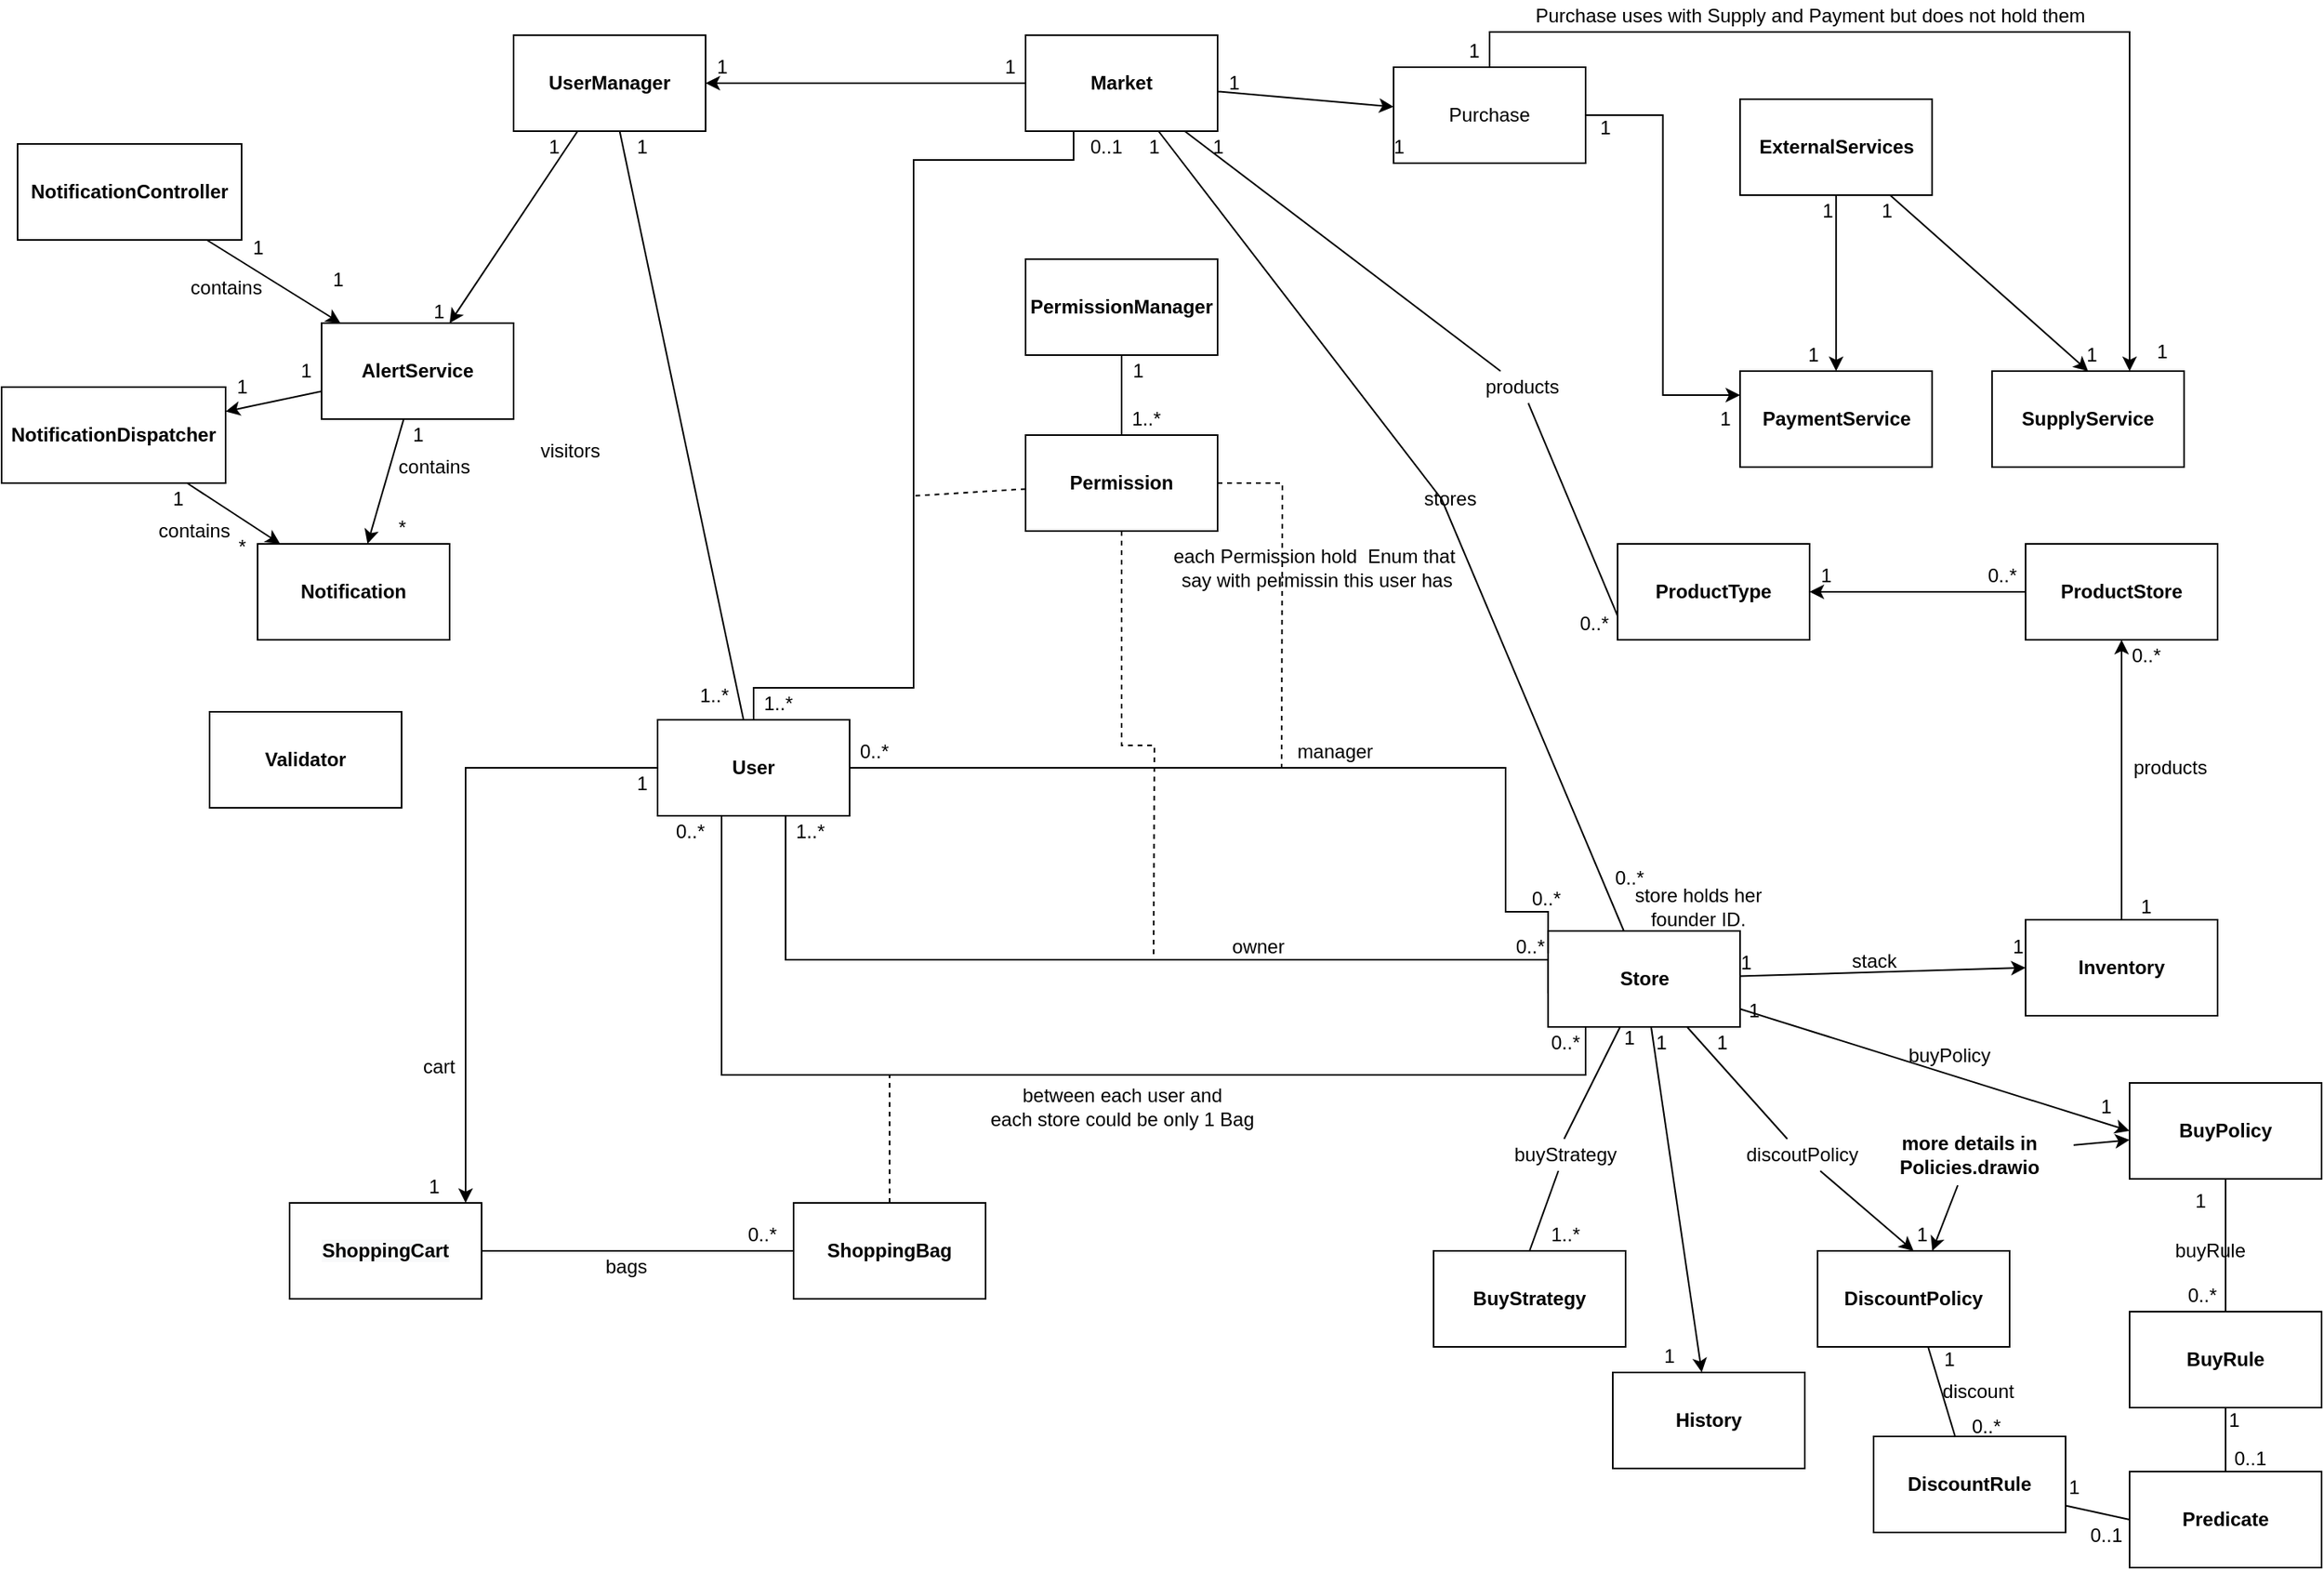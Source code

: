 <mxfile version="13.5.7" type="device"><diagram id="sLszbwGgR7OS-IY24TcB" name="whiteD"><mxGraphModel dx="3187" dy="1796" grid="1" gridSize="10" guides="1" tooltips="1" connect="1" arrows="1" fold="1" page="1" pageScale="1" pageWidth="850" pageHeight="1100" math="0" shadow="0"><root><mxCell id="xHpTzAEXMVRN9XpyJAT6-0"/><mxCell id="xHpTzAEXMVRN9XpyJAT6-1" parent="xHpTzAEXMVRN9XpyJAT6-0"/><mxCell id="L-hsnK_z9fnCOUPbXFb4-21" value="cart" style="text;html=1;align=center;verticalAlign=middle;resizable=0;points=[];autosize=1;" parent="xHpTzAEXMVRN9XpyJAT6-1" vertex="1"><mxGeometry x="-616.997" y="-353" width="40" height="20" as="geometry"/></mxCell><mxCell id="M4cUxslQ8RbkA8ZKhHPV-1" style="rounded=0;orthogonalLoop=1;jettySize=auto;html=1;" parent="xHpTzAEXMVRN9XpyJAT6-1" source="L-hsnK_z9fnCOUPbXFb4-120" target="L-hsnK_z9fnCOUPbXFb4-114" edge="1"><mxGeometry relative="1" as="geometry"/></mxCell><mxCell id="L-hsnK_z9fnCOUPbXFb4-120" value="&lt;span style=&quot;font-weight: 700&quot;&gt;UserManager&lt;/span&gt;" style="rounded=0;whiteSpace=wrap;html=1;" parent="xHpTzAEXMVRN9XpyJAT6-1" vertex="1"><mxGeometry x="-550" y="-988" width="120" height="60" as="geometry"/></mxCell><mxCell id="L-hsnK_z9fnCOUPbXFb4-123" value="1..*" style="text;html=1;align=center;verticalAlign=middle;resizable=0;points=[];autosize=1;strokeColor=none;fillColor=none;" parent="xHpTzAEXMVRN9XpyJAT6-1" vertex="1"><mxGeometry x="-440" y="-585" width="30" height="20" as="geometry"/></mxCell><mxCell id="kRTS648NbvRzKoREBCr--5" style="edgeStyle=orthogonalEdgeStyle;rounded=0;orthogonalLoop=1;jettySize=auto;html=1;endArrow=none;endFill=0;elbow=vertical;" parent="xHpTzAEXMVRN9XpyJAT6-1" source="L-hsnK_z9fnCOUPbXFb4-126" edge="1"><mxGeometry relative="1" as="geometry"><mxPoint x="-430" y="-389" as="sourcePoint"/><mxPoint x="96.57" y="-389" as="targetPoint"/><Array as="points"><mxPoint x="-380" y="-410"/><mxPoint x="97" y="-410"/></Array></mxGeometry></mxCell><mxCell id="L-hsnK_z9fnCOUPbXFb4-126" value="&lt;span style=&quot;font-weight: 700&quot;&gt;User&lt;/span&gt;" style="rounded=0;whiteSpace=wrap;html=1;" parent="xHpTzAEXMVRN9XpyJAT6-1" vertex="1"><mxGeometry x="-460" y="-560" width="120" height="60" as="geometry"/></mxCell><mxCell id="L-hsnK_z9fnCOUPbXFb4-129" value="&#10;&#10;&lt;span style=&quot;color: rgb(0, 0, 0); font-family: helvetica; font-size: 12px; font-style: normal; font-weight: 700; letter-spacing: normal; text-align: center; text-indent: 0px; text-transform: none; word-spacing: 0px; background-color: rgb(248, 249, 250); display: inline; float: none;&quot;&gt;ShoppingCart&lt;/span&gt;&#10;&#10;" style="rounded=0;whiteSpace=wrap;html=1;" parent="xHpTzAEXMVRN9XpyJAT6-1" vertex="1"><mxGeometry x="-690" y="-258" width="120" height="60" as="geometry"/></mxCell><mxCell id="L-hsnK_z9fnCOUPbXFb4-130" style="edgeStyle=orthogonalEdgeStyle;rounded=0;orthogonalLoop=1;jettySize=auto;html=1;endArrow=classic;endFill=1;" parent="xHpTzAEXMVRN9XpyJAT6-1" source="L-hsnK_z9fnCOUPbXFb4-126" target="L-hsnK_z9fnCOUPbXFb4-129" edge="1"><mxGeometry relative="1" as="geometry"><mxPoint x="-514.338" y="-500" as="sourcePoint"/><Array as="points"><mxPoint x="-580" y="-530"/></Array></mxGeometry></mxCell><mxCell id="L-hsnK_z9fnCOUPbXFb4-131" value="1" style="text;html=1;align=center;verticalAlign=middle;resizable=0;points=[];autosize=1;strokeColor=none;fillColor=none;" parent="xHpTzAEXMVRN9XpyJAT6-1" vertex="1"><mxGeometry x="-610" y="-278" width="20" height="20" as="geometry"/></mxCell><mxCell id="L-hsnK_z9fnCOUPbXFb4-132" value="&lt;span style=&quot;font-weight: 700&quot;&gt;Store&lt;/span&gt;" style="rounded=0;whiteSpace=wrap;html=1;" parent="xHpTzAEXMVRN9XpyJAT6-1" vertex="1"><mxGeometry x="96.57" y="-428" width="120" height="60" as="geometry"/></mxCell><mxCell id="L-hsnK_z9fnCOUPbXFb4-133" style="rounded=0;orthogonalLoop=1;jettySize=auto;html=1;endArrow=none;endFill=0;elbow=vertical;edgeStyle=orthogonalEdgeStyle;" parent="xHpTzAEXMVRN9XpyJAT6-1" source="L-hsnK_z9fnCOUPbXFb4-126" target="L-hsnK_z9fnCOUPbXFb4-132" edge="1"><mxGeometry relative="1" as="geometry"><Array as="points"><mxPoint x="-420" y="-338"/><mxPoint x="120" y="-338"/></Array><mxPoint x="-460" y="-500" as="sourcePoint"/></mxGeometry></mxCell><mxCell id="kRTS648NbvRzKoREBCr--4" style="edgeStyle=orthogonalEdgeStyle;rounded=0;orthogonalLoop=1;jettySize=auto;html=1;endArrow=none;endFill=0;elbow=vertical;dashed=1;" parent="xHpTzAEXMVRN9XpyJAT6-1" source="L-hsnK_z9fnCOUPbXFb4-134" edge="1"><mxGeometry relative="1" as="geometry"><mxPoint x="-315.01" y="-338" as="targetPoint"/></mxGeometry></mxCell><mxCell id="L-hsnK_z9fnCOUPbXFb4-134" value="&lt;span style=&quot;font-weight: 700&quot;&gt;ShoppingBag&lt;/span&gt;" style="rounded=0;whiteSpace=wrap;html=1;" parent="xHpTzAEXMVRN9XpyJAT6-1" vertex="1"><mxGeometry x="-375.01" y="-258" width="120" height="60" as="geometry"/></mxCell><mxCell id="kRTS648NbvRzKoREBCr--1" style="edgeStyle=orthogonalEdgeStyle;rounded=0;orthogonalLoop=1;jettySize=auto;html=1;entryX=0;entryY=0.5;entryDx=0;entryDy=0;endArrow=none;endFill=0;elbow=vertical;" parent="xHpTzAEXMVRN9XpyJAT6-1" source="L-hsnK_z9fnCOUPbXFb4-129" target="L-hsnK_z9fnCOUPbXFb4-134" edge="1"><mxGeometry relative="1" as="geometry"/></mxCell><mxCell id="L-hsnK_z9fnCOUPbXFb4-135" value="bags" style="text;html=1;align=center;verticalAlign=middle;resizable=0;points=[];autosize=1;" parent="xHpTzAEXMVRN9XpyJAT6-1" vertex="1"><mxGeometry x="-500.001" y="-228" width="40" height="20" as="geometry"/></mxCell><mxCell id="kRTS648NbvRzKoREBCr--0" value="1" style="text;html=1;align=center;verticalAlign=middle;resizable=0;points=[];autosize=1;strokeColor=none;fillColor=none;" parent="xHpTzAEXMVRN9XpyJAT6-1" vertex="1"><mxGeometry x="-480" y="-928" width="20" height="20" as="geometry"/></mxCell><mxCell id="kRTS648NbvRzKoREBCr--3" value="0..*" style="text;html=1;align=center;verticalAlign=middle;resizable=0;points=[];autosize=1;strokeColor=none;fillColor=none;" parent="xHpTzAEXMVRN9XpyJAT6-1" vertex="1"><mxGeometry x="-410.01" y="-248" width="30" height="20" as="geometry"/></mxCell><mxCell id="kRTS648NbvRzKoREBCr--6" style="edgeStyle=orthogonalEdgeStyle;rounded=0;orthogonalLoop=1;jettySize=auto;html=1;endArrow=none;endFill=0;elbow=vertical;" parent="xHpTzAEXMVRN9XpyJAT6-1" source="L-hsnK_z9fnCOUPbXFb4-126" edge="1"><mxGeometry relative="1" as="geometry"><mxPoint x="-430" y="-414" as="sourcePoint"/><mxPoint x="96.57" y="-414" as="targetPoint"/><Array as="points"><mxPoint x="70" y="-530"/><mxPoint x="70" y="-440"/><mxPoint x="97" y="-440"/></Array></mxGeometry></mxCell><mxCell id="kRTS648NbvRzKoREBCr--7" value="&lt;span style=&quot;font-weight: 700&quot;&gt;PermissionManager&lt;/span&gt;" style="rounded=0;whiteSpace=wrap;html=1;" parent="xHpTzAEXMVRN9XpyJAT6-1" vertex="1"><mxGeometry x="-230.0" y="-848" width="120" height="60" as="geometry"/></mxCell><mxCell id="kRTS648NbvRzKoREBCr--8" value="&lt;span style=&quot;font-weight: 700&quot;&gt;Permission&lt;/span&gt;" style="rounded=0;whiteSpace=wrap;html=1;" parent="xHpTzAEXMVRN9XpyJAT6-1" vertex="1"><mxGeometry x="-230.0" y="-738" width="120" height="60" as="geometry"/></mxCell><mxCell id="kRTS648NbvRzKoREBCr--9" style="edgeStyle=orthogonalEdgeStyle;rounded=0;orthogonalLoop=1;jettySize=auto;html=1;entryX=0.5;entryY=0;entryDx=0;entryDy=0;endArrow=none;endFill=0;elbow=vertical;" parent="xHpTzAEXMVRN9XpyJAT6-1" source="kRTS648NbvRzKoREBCr--7" target="kRTS648NbvRzKoREBCr--8" edge="1"><mxGeometry relative="1" as="geometry"/></mxCell><mxCell id="kRTS648NbvRzKoREBCr--10" value="1..*" style="text;html=1;align=center;verticalAlign=middle;resizable=0;points=[];autosize=1;strokeColor=none;fillColor=none;" parent="xHpTzAEXMVRN9XpyJAT6-1" vertex="1"><mxGeometry x="-170" y="-758" width="30" height="20" as="geometry"/></mxCell><mxCell id="kRTS648NbvRzKoREBCr--37" style="edgeStyle=none;rounded=0;orthogonalLoop=1;jettySize=auto;html=1;endArrow=none;endFill=0;elbow=vertical;dashed=1;" parent="xHpTzAEXMVRN9XpyJAT6-1" source="kRTS648NbvRzKoREBCr--8" edge="1"><mxGeometry relative="1" as="geometry"><mxPoint x="-300" y="-700" as="targetPoint"/></mxGeometry></mxCell><mxCell id="kRTS648NbvRzKoREBCr--21" style="edgeStyle=orthogonalEdgeStyle;rounded=0;orthogonalLoop=1;jettySize=auto;html=1;endArrow=none;endFill=0;elbow=vertical;dashed=1;" parent="xHpTzAEXMVRN9XpyJAT6-1" source="kRTS648NbvRzKoREBCr--8" edge="1"><mxGeometry relative="1" as="geometry"><mxPoint x="-150" y="-410" as="targetPoint"/><mxPoint x="-150" y="-528" as="sourcePoint"/></mxGeometry></mxCell><mxCell id="kRTS648NbvRzKoREBCr--27" style="edgeStyle=orthogonalEdgeStyle;rounded=0;orthogonalLoop=1;jettySize=auto;html=1;dashed=1;endArrow=none;endFill=0;elbow=vertical;" parent="xHpTzAEXMVRN9XpyJAT6-1" source="kRTS648NbvRzKoREBCr--8" edge="1"><mxGeometry relative="1" as="geometry"><mxPoint x="-70" y="-530" as="targetPoint"/><mxPoint x="-5" y="-528" as="sourcePoint"/></mxGeometry></mxCell><mxCell id="kRTS648NbvRzKoREBCr--22" value="0..*" style="text;html=1;align=center;verticalAlign=middle;resizable=0;points=[];autosize=1;strokeColor=none;fillColor=none;" parent="xHpTzAEXMVRN9XpyJAT6-1" vertex="1"><mxGeometry x="-455" y="-500" width="30" height="20" as="geometry"/></mxCell><mxCell id="kRTS648NbvRzKoREBCr--23" value="1" style="text;html=1;align=center;verticalAlign=middle;resizable=0;points=[];autosize=1;strokeColor=none;fillColor=none;" parent="xHpTzAEXMVRN9XpyJAT6-1" vertex="1"><mxGeometry x="-480" y="-530" width="20" height="20" as="geometry"/></mxCell><mxCell id="kRTS648NbvRzKoREBCr--24" value="0..*" style="text;html=1;align=center;verticalAlign=middle;resizable=0;points=[];autosize=1;strokeColor=none;fillColor=none;" parent="xHpTzAEXMVRN9XpyJAT6-1" vertex="1"><mxGeometry x="91.57" y="-368" width="30" height="20" as="geometry"/></mxCell><mxCell id="kRTS648NbvRzKoREBCr--25" value="owner" style="text;html=1;align=center;verticalAlign=middle;resizable=0;points=[];autosize=1;" parent="xHpTzAEXMVRN9XpyJAT6-1" vertex="1"><mxGeometry x="-110" y="-428" width="50" height="20" as="geometry"/></mxCell><mxCell id="kRTS648NbvRzKoREBCr--26" value="manager" style="text;html=1;align=center;verticalAlign=middle;resizable=0;points=[];autosize=1;" parent="xHpTzAEXMVRN9XpyJAT6-1" vertex="1"><mxGeometry x="-66.57" y="-550" width="60" height="20" as="geometry"/></mxCell><mxCell id="kRTS648NbvRzKoREBCr--28" value="1..*" style="text;html=1;align=center;verticalAlign=middle;resizable=0;points=[];autosize=1;strokeColor=none;fillColor=none;" parent="xHpTzAEXMVRN9XpyJAT6-1" vertex="1"><mxGeometry x="-380.01" y="-500" width="30" height="20" as="geometry"/></mxCell><mxCell id="kRTS648NbvRzKoREBCr--30" value="0..*" style="text;html=1;align=center;verticalAlign=middle;resizable=0;points=[];autosize=1;strokeColor=none;fillColor=none;" parent="xHpTzAEXMVRN9XpyJAT6-1" vertex="1"><mxGeometry x="69.99" y="-428" width="30" height="20" as="geometry"/></mxCell><mxCell id="kRTS648NbvRzKoREBCr--31" value="0..*" style="text;html=1;align=center;verticalAlign=middle;resizable=0;points=[];autosize=1;strokeColor=none;fillColor=none;" parent="xHpTzAEXMVRN9XpyJAT6-1" vertex="1"><mxGeometry x="-340" y="-550" width="30" height="20" as="geometry"/></mxCell><mxCell id="kRTS648NbvRzKoREBCr--32" value="0..*" style="text;html=1;align=center;verticalAlign=middle;resizable=0;points=[];autosize=1;strokeColor=none;fillColor=none;" parent="xHpTzAEXMVRN9XpyJAT6-1" vertex="1"><mxGeometry x="79.99" y="-458" width="30" height="20" as="geometry"/></mxCell><mxCell id="kRTS648NbvRzKoREBCr--34" style="rounded=0;orthogonalLoop=1;jettySize=auto;html=1;endArrow=none;endFill=0;elbow=vertical;edgeStyle=orthogonalEdgeStyle;" parent="xHpTzAEXMVRN9XpyJAT6-1" source="kRTS648NbvRzKoREBCr--33" target="L-hsnK_z9fnCOUPbXFb4-126" edge="1"><mxGeometry relative="1" as="geometry"><Array as="points"><mxPoint x="-200" y="-910"/><mxPoint x="-300" y="-910"/><mxPoint x="-300" y="-580"/><mxPoint x="-400" y="-580"/></Array></mxGeometry></mxCell><mxCell id="kRTS648NbvRzKoREBCr--90" style="rounded=0;orthogonalLoop=1;jettySize=auto;html=1;endArrow=none;endFill=0;elbow=vertical;" parent="xHpTzAEXMVRN9XpyJAT6-1" source="kRTS648NbvRzKoREBCr--33" target="L-hsnK_z9fnCOUPbXFb4-132" edge="1"><mxGeometry relative="1" as="geometry"><Array as="points"><mxPoint x="30" y="-698"/></Array></mxGeometry></mxCell><mxCell id="kRTS648NbvRzKoREBCr--96" style="edgeStyle=none;rounded=0;orthogonalLoop=1;jettySize=auto;html=1;entryX=1;entryY=0.5;entryDx=0;entryDy=0;endArrow=classic;endFill=1;elbow=vertical;" parent="xHpTzAEXMVRN9XpyJAT6-1" source="kRTS648NbvRzKoREBCr--33" target="L-hsnK_z9fnCOUPbXFb4-120" edge="1"><mxGeometry relative="1" as="geometry"/></mxCell><mxCell id="kRTS648NbvRzKoREBCr--33" value="&lt;span style=&quot;font-weight: 700&quot;&gt;Market&lt;/span&gt;" style="rounded=0;whiteSpace=wrap;html=1;" parent="xHpTzAEXMVRN9XpyJAT6-1" vertex="1"><mxGeometry x="-230.0" y="-988" width="120" height="60" as="geometry"/></mxCell><mxCell id="kRTS648NbvRzKoREBCr--35" value="1..*" style="text;html=1;align=center;verticalAlign=middle;resizable=0;points=[];autosize=1;strokeColor=none;fillColor=none;" parent="xHpTzAEXMVRN9XpyJAT6-1" vertex="1"><mxGeometry x="-400" y="-580" width="30" height="20" as="geometry"/></mxCell><mxCell id="kRTS648NbvRzKoREBCr--36" value="0..1" style="text;html=1;align=center;verticalAlign=middle;resizable=0;points=[];autosize=1;strokeColor=none;fillColor=none;" parent="xHpTzAEXMVRN9XpyJAT6-1" vertex="1"><mxGeometry x="-200" y="-928" width="40" height="20" as="geometry"/></mxCell><mxCell id="kRTS648NbvRzKoREBCr--38" value="1" style="text;html=1;align=center;verticalAlign=middle;resizable=0;points=[];autosize=1;strokeColor=none;fillColor=none;" parent="xHpTzAEXMVRN9XpyJAT6-1" vertex="1"><mxGeometry x="-170" y="-788" width="20" height="20" as="geometry"/></mxCell><mxCell id="kRTS648NbvRzKoREBCr--39" value="&lt;span style=&quot;font-weight: 700&quot;&gt;BuyStrategy&lt;/span&gt;" style="rounded=0;whiteSpace=wrap;html=1;" parent="xHpTzAEXMVRN9XpyJAT6-1" vertex="1"><mxGeometry x="24.99" y="-228" width="120" height="60" as="geometry"/></mxCell><mxCell id="kRTS648NbvRzKoREBCr--44" value="1" style="text;html=1;align=center;verticalAlign=middle;resizable=0;points=[];autosize=1;strokeColor=none;fillColor=none;" parent="xHpTzAEXMVRN9XpyJAT6-1" vertex="1"><mxGeometry x="137" y="-371" width="20" height="20" as="geometry"/></mxCell><mxCell id="kRTS648NbvRzKoREBCr--45" value="1..*" style="text;html=1;align=center;verticalAlign=middle;resizable=0;points=[];autosize=1;strokeColor=none;fillColor=none;" parent="xHpTzAEXMVRN9XpyJAT6-1" vertex="1"><mxGeometry x="91.57" y="-248" width="30" height="20" as="geometry"/></mxCell><mxCell id="kRTS648NbvRzKoREBCr--46" value="&lt;span style=&quot;font-weight: 700&quot;&gt;History&lt;/span&gt;" style="rounded=0;whiteSpace=wrap;html=1;" parent="xHpTzAEXMVRN9XpyJAT6-1" vertex="1"><mxGeometry x="137" y="-152" width="120" height="60" as="geometry"/></mxCell><mxCell id="kRTS648NbvRzKoREBCr--50" value="&lt;span style=&quot;font-weight: 700&quot;&gt;DiscountPolicy&lt;/span&gt;" style="rounded=0;whiteSpace=wrap;html=1;" parent="xHpTzAEXMVRN9XpyJAT6-1" vertex="1"><mxGeometry x="265" y="-228" width="120" height="60" as="geometry"/></mxCell><mxCell id="kRTS648NbvRzKoREBCr--52" value="1" style="text;html=1;align=center;verticalAlign=middle;resizable=0;points=[];autosize=1;strokeColor=none;fillColor=none;" parent="xHpTzAEXMVRN9XpyJAT6-1" vertex="1"><mxGeometry x="195" y="-368" width="20" height="20" as="geometry"/></mxCell><mxCell id="kRTS648NbvRzKoREBCr--53" value="1" style="text;html=1;align=center;verticalAlign=middle;resizable=0;points=[];autosize=1;strokeColor=none;fillColor=none;" parent="xHpTzAEXMVRN9XpyJAT6-1" vertex="1"><mxGeometry x="320" y="-248" width="20" height="20" as="geometry"/></mxCell><mxCell id="kRTS648NbvRzKoREBCr--54" value="&lt;b&gt;DiscountRule&lt;/b&gt;" style="rounded=0;whiteSpace=wrap;html=1;" parent="xHpTzAEXMVRN9XpyJAT6-1" vertex="1"><mxGeometry x="299.99" y="-112" width="120" height="60" as="geometry"/></mxCell><mxCell id="kRTS648NbvRzKoREBCr--55" style="edgeStyle=none;rounded=0;orthogonalLoop=1;jettySize=auto;html=1;endArrow=none;endFill=0;elbow=vertical;" parent="xHpTzAEXMVRN9XpyJAT6-1" source="kRTS648NbvRzKoREBCr--50" target="kRTS648NbvRzKoREBCr--54" edge="1"><mxGeometry relative="1" as="geometry"/></mxCell><mxCell id="kRTS648NbvRzKoREBCr--56" value="0..*" style="text;html=1;align=center;verticalAlign=middle;resizable=0;points=[];autosize=1;strokeColor=none;fillColor=none;" parent="xHpTzAEXMVRN9XpyJAT6-1" vertex="1"><mxGeometry x="355" y="-128" width="30" height="20" as="geometry"/></mxCell><mxCell id="kRTS648NbvRzKoREBCr--57" value="1" style="text;html=1;align=center;verticalAlign=middle;resizable=0;points=[];autosize=1;strokeColor=none;fillColor=none;" parent="xHpTzAEXMVRN9XpyJAT6-1" vertex="1"><mxGeometry x="336.57" y="-170" width="20" height="20" as="geometry"/></mxCell><mxCell id="kRTS648NbvRzKoREBCr--59" value="discount" style="text;html=1;align=center;verticalAlign=middle;resizable=0;points=[];autosize=1;strokeColor=none;fillColor=none;" parent="xHpTzAEXMVRN9XpyJAT6-1" vertex="1"><mxGeometry x="334.99" y="-150" width="60" height="20" as="geometry"/></mxCell><mxCell id="kRTS648NbvRzKoREBCr--60" value="visitors" style="text;html=1;align=center;verticalAlign=middle;resizable=0;points=[];autosize=1;strokeColor=none;fillColor=none;" parent="xHpTzAEXMVRN9XpyJAT6-1" vertex="1"><mxGeometry x="-540" y="-738" width="50" height="20" as="geometry"/></mxCell><mxCell id="L-hsnK_z9fnCOUPbXFb4-122" style="edgeStyle=none;rounded=0;orthogonalLoop=1;jettySize=auto;html=1;endArrow=none;endFill=0;startArrow=none;" parent="xHpTzAEXMVRN9XpyJAT6-1" source="L-hsnK_z9fnCOUPbXFb4-120" target="L-hsnK_z9fnCOUPbXFb4-126" edge="1"><mxGeometry relative="1" as="geometry"><mxPoint x="-499.299" y="-560" as="targetPoint"/></mxGeometry></mxCell><mxCell id="L-hsnK_z9fnCOUPbXFb4-95" value="buyStrategy" style="text;html=1;align=center;verticalAlign=middle;resizable=0;points=[];autosize=1;" parent="xHpTzAEXMVRN9XpyJAT6-1" vertex="1"><mxGeometry x="66.57" y="-298" width="80" height="20" as="geometry"/></mxCell><mxCell id="kRTS648NbvRzKoREBCr--43" style="edgeStyle=none;rounded=0;orthogonalLoop=1;jettySize=auto;html=1;entryX=0.5;entryY=0;entryDx=0;entryDy=0;endArrow=none;endFill=0;elbow=vertical;startArrow=none;" parent="xHpTzAEXMVRN9XpyJAT6-1" source="L-hsnK_z9fnCOUPbXFb4-95" target="kRTS648NbvRzKoREBCr--39" edge="1"><mxGeometry relative="1" as="geometry"/></mxCell><mxCell id="kRTS648NbvRzKoREBCr--64" value="" style="edgeStyle=none;rounded=0;orthogonalLoop=1;jettySize=auto;html=1;entryX=0.5;entryY=0;entryDx=0;entryDy=0;endArrow=none;endFill=0;elbow=vertical;" parent="xHpTzAEXMVRN9XpyJAT6-1" source="L-hsnK_z9fnCOUPbXFb4-132" target="L-hsnK_z9fnCOUPbXFb4-95" edge="1"><mxGeometry relative="1" as="geometry"><mxPoint x="143.938" y="-368" as="sourcePoint"/><mxPoint x="84.99" y="-228" as="targetPoint"/></mxGeometry></mxCell><mxCell id="kRTS648NbvRzKoREBCr--47" style="edgeStyle=none;rounded=0;orthogonalLoop=1;jettySize=auto;html=1;endArrow=classic;endFill=1;elbow=vertical;startArrow=none;" parent="xHpTzAEXMVRN9XpyJAT6-1" source="L-hsnK_z9fnCOUPbXFb4-132" target="kRTS648NbvRzKoREBCr--46" edge="1"><mxGeometry relative="1" as="geometry"/></mxCell><mxCell id="kRTS648NbvRzKoREBCr--68" value="discoutPolicy" style="text;html=1;align=center;verticalAlign=middle;resizable=0;points=[];autosize=1;strokeColor=none;fillColor=none;" parent="xHpTzAEXMVRN9XpyJAT6-1" vertex="1"><mxGeometry x="210" y="-298" width="90" height="20" as="geometry"/></mxCell><mxCell id="kRTS648NbvRzKoREBCr--69" value="" style="edgeStyle=none;rounded=0;orthogonalLoop=1;jettySize=auto;html=1;endArrow=none;endFill=1;elbow=vertical;" parent="xHpTzAEXMVRN9XpyJAT6-1" source="L-hsnK_z9fnCOUPbXFb4-132" target="kRTS648NbvRzKoREBCr--68" edge="1"><mxGeometry relative="1" as="geometry"><mxPoint x="192.468" y="-368" as="sourcePoint"/><mxPoint x="359.99" y="-228" as="targetPoint"/></mxGeometry></mxCell><mxCell id="kRTS648NbvRzKoREBCr--70" value="&lt;span style=&quot;font-weight: 700&quot;&gt;BuyPolicy&lt;/span&gt;" style="rounded=0;whiteSpace=wrap;html=1;" parent="xHpTzAEXMVRN9XpyJAT6-1" vertex="1"><mxGeometry x="459.99" y="-333" width="120" height="60" as="geometry"/></mxCell><mxCell id="kRTS648NbvRzKoREBCr--72" value="1" style="text;html=1;align=center;verticalAlign=middle;resizable=0;points=[];autosize=1;strokeColor=none;fillColor=none;" parent="xHpTzAEXMVRN9XpyJAT6-1" vertex="1"><mxGeometry x="435" y="-328" width="20" height="20" as="geometry"/></mxCell><mxCell id="kRTS648NbvRzKoREBCr--73" value="1" style="text;html=1;align=center;verticalAlign=middle;resizable=0;points=[];autosize=1;strokeColor=none;fillColor=none;" parent="xHpTzAEXMVRN9XpyJAT6-1" vertex="1"><mxGeometry x="215" y="-388" width="20" height="20" as="geometry"/></mxCell><mxCell id="kRTS648NbvRzKoREBCr--74" value="buyPolicy" style="text;html=1;align=center;verticalAlign=middle;resizable=0;points=[];autosize=1;strokeColor=none;fillColor=none;" parent="xHpTzAEXMVRN9XpyJAT6-1" vertex="1"><mxGeometry x="311.57" y="-360" width="70" height="20" as="geometry"/></mxCell><mxCell id="kRTS648NbvRzKoREBCr--75" value="&lt;span style=&quot;font-weight: 700&quot;&gt;Inventory&lt;/span&gt;" style="rounded=0;whiteSpace=wrap;html=1;" parent="xHpTzAEXMVRN9XpyJAT6-1" vertex="1"><mxGeometry x="394.99" y="-435" width="120" height="60" as="geometry"/></mxCell><mxCell id="kRTS648NbvRzKoREBCr--51" style="edgeStyle=none;rounded=0;orthogonalLoop=1;jettySize=auto;html=1;entryX=0.5;entryY=0;entryDx=0;entryDy=0;endArrow=classic;endFill=1;elbow=vertical;startArrow=none;" parent="xHpTzAEXMVRN9XpyJAT6-1" source="kRTS648NbvRzKoREBCr--68" target="kRTS648NbvRzKoREBCr--50" edge="1"><mxGeometry relative="1" as="geometry"/></mxCell><mxCell id="kRTS648NbvRzKoREBCr--77" value="stack" style="text;html=1;align=center;verticalAlign=middle;resizable=0;points=[];autosize=1;strokeColor=none;fillColor=none;" parent="xHpTzAEXMVRN9XpyJAT6-1" vertex="1"><mxGeometry x="280" y="-419" width="40" height="20" as="geometry"/></mxCell><mxCell id="kRTS648NbvRzKoREBCr--78" value="1" style="text;html=1;align=center;verticalAlign=middle;resizable=0;points=[];autosize=1;strokeColor=none;fillColor=none;" parent="xHpTzAEXMVRN9XpyJAT6-1" vertex="1"><mxGeometry x="380" y="-428" width="20" height="20" as="geometry"/></mxCell><mxCell id="kRTS648NbvRzKoREBCr--79" value="1" style="text;html=1;align=center;verticalAlign=middle;resizable=0;points=[];autosize=1;strokeColor=none;fillColor=none;" parent="xHpTzAEXMVRN9XpyJAT6-1" vertex="1"><mxGeometry x="210" y="-418" width="20" height="20" as="geometry"/></mxCell><mxCell id="VD1J2C1TSYEvzBj4N3---3" style="edgeStyle=orthogonalEdgeStyle;rounded=0;orthogonalLoop=1;jettySize=auto;html=1;endArrow=none;endFill=0;startArrow=classic;startFill=1;" parent="xHpTzAEXMVRN9XpyJAT6-1" source="kRTS648NbvRzKoREBCr--80" target="VD1J2C1TSYEvzBj4N3---0" edge="1"><mxGeometry relative="1" as="geometry"/></mxCell><mxCell id="kRTS648NbvRzKoREBCr--80" value="&lt;span style=&quot;font-weight: 700&quot;&gt;ProductType&lt;/span&gt;" style="rounded=0;whiteSpace=wrap;html=1;" parent="xHpTzAEXMVRN9XpyJAT6-1" vertex="1"><mxGeometry x="139.99" y="-670" width="120" height="60" as="geometry"/></mxCell><mxCell id="kRTS648NbvRzKoREBCr--82" value="1" style="text;html=1;align=center;verticalAlign=middle;resizable=0;points=[];autosize=1;strokeColor=none;fillColor=none;" parent="xHpTzAEXMVRN9XpyJAT6-1" vertex="1"><mxGeometry x="-120" y="-928" width="20" height="20" as="geometry"/></mxCell><mxCell id="kRTS648NbvRzKoREBCr--83" value="0..*" style="text;html=1;align=center;verticalAlign=middle;resizable=0;points=[];autosize=1;strokeColor=none;fillColor=none;" parent="xHpTzAEXMVRN9XpyJAT6-1" vertex="1"><mxGeometry x="454.99" y="-610" width="30" height="20" as="geometry"/></mxCell><mxCell id="kRTS648NbvRzKoREBCr--86" value="0..*" style="text;html=1;align=center;verticalAlign=middle;resizable=0;points=[];autosize=1;strokeColor=none;fillColor=none;" parent="xHpTzAEXMVRN9XpyJAT6-1" vertex="1"><mxGeometry x="109.99" y="-630" width="30" height="20" as="geometry"/></mxCell><mxCell id="kRTS648NbvRzKoREBCr--87" value="1" style="text;html=1;align=center;verticalAlign=middle;resizable=0;points=[];autosize=1;strokeColor=none;fillColor=none;" parent="xHpTzAEXMVRN9XpyJAT6-1" vertex="1"><mxGeometry x="459.99" y="-453" width="20" height="20" as="geometry"/></mxCell><mxCell id="kRTS648NbvRzKoREBCr--88" value="products" style="text;html=1;align=center;verticalAlign=middle;resizable=0;points=[];autosize=1;strokeColor=none;fillColor=none;" parent="xHpTzAEXMVRN9XpyJAT6-1" vertex="1"><mxGeometry x="454.99" y="-540" width="60" height="20" as="geometry"/></mxCell><mxCell id="kRTS648NbvRzKoREBCr--91" value="" style="rounded=0;orthogonalLoop=1;jettySize=auto;html=1;endArrow=none;endFill=0;elbow=vertical;entryX=0;entryY=0.75;entryDx=0;entryDy=0;startArrow=none;" parent="xHpTzAEXMVRN9XpyJAT6-1" source="kRTS648NbvRzKoREBCr--89" target="kRTS648NbvRzKoREBCr--80" edge="1"><mxGeometry relative="1" as="geometry"><mxPoint x="-110" y="-958" as="sourcePoint"/><mxPoint x="391.625" y="-628" as="targetPoint"/></mxGeometry></mxCell><mxCell id="kRTS648NbvRzKoREBCr--92" value="1" style="text;html=1;align=center;verticalAlign=middle;resizable=0;points=[];autosize=1;strokeColor=none;fillColor=none;" parent="xHpTzAEXMVRN9XpyJAT6-1" vertex="1"><mxGeometry x="-160" y="-928" width="20" height="20" as="geometry"/></mxCell><mxCell id="kRTS648NbvRzKoREBCr--93" value="0..*" style="text;html=1;align=center;verticalAlign=middle;resizable=0;points=[];autosize=1;strokeColor=none;fillColor=none;" parent="xHpTzAEXMVRN9XpyJAT6-1" vertex="1"><mxGeometry x="132" y="-471" width="30" height="20" as="geometry"/></mxCell><mxCell id="kRTS648NbvRzKoREBCr--89" value="products" style="text;html=1;align=center;verticalAlign=middle;resizable=0;points=[];autosize=1;strokeColor=none;fillColor=none;" parent="xHpTzAEXMVRN9XpyJAT6-1" vertex="1"><mxGeometry x="49.99" y="-778" width="60" height="20" as="geometry"/></mxCell><mxCell id="kRTS648NbvRzKoREBCr--94" value="" style="rounded=0;orthogonalLoop=1;jettySize=auto;html=1;endArrow=none;endFill=0;elbow=vertical;" parent="xHpTzAEXMVRN9XpyJAT6-1" source="kRTS648NbvRzKoREBCr--33" target="kRTS648NbvRzKoREBCr--89" edge="1"><mxGeometry relative="1" as="geometry"><mxPoint x="-129.874" y="-928" as="sourcePoint"/><mxPoint x="331.57" y="-583" as="targetPoint"/></mxGeometry></mxCell><mxCell id="kRTS648NbvRzKoREBCr--95" value="stores" style="text;html=1;align=center;verticalAlign=middle;resizable=0;points=[];autosize=1;strokeColor=none;fillColor=none;" parent="xHpTzAEXMVRN9XpyJAT6-1" vertex="1"><mxGeometry x="9.99" y="-708" width="50" height="20" as="geometry"/></mxCell><mxCell id="kRTS648NbvRzKoREBCr--97" value="1" style="text;html=1;align=center;verticalAlign=middle;resizable=0;points=[];autosize=1;strokeColor=none;fillColor=none;" parent="xHpTzAEXMVRN9XpyJAT6-1" vertex="1"><mxGeometry x="-250" y="-978" width="20" height="20" as="geometry"/></mxCell><mxCell id="kRTS648NbvRzKoREBCr--98" value="1" style="text;html=1;align=center;verticalAlign=middle;resizable=0;points=[];autosize=1;strokeColor=none;fillColor=none;" parent="xHpTzAEXMVRN9XpyJAT6-1" vertex="1"><mxGeometry x="-430" y="-978" width="20" height="20" as="geometry"/></mxCell><mxCell id="svQcutiXRn2Sktnhb-K7-4" style="edgeStyle=orthogonalEdgeStyle;rounded=0;orthogonalLoop=1;jettySize=auto;html=1;entryX=0;entryY=0.25;entryDx=0;entryDy=0;" parent="xHpTzAEXMVRN9XpyJAT6-1" source="kRTS648NbvRzKoREBCr--101" target="L-hsnK_z9fnCOUPbXFb4-102" edge="1"><mxGeometry relative="1" as="geometry"/></mxCell><mxCell id="svQcutiXRn2Sktnhb-K7-5" style="edgeStyle=orthogonalEdgeStyle;rounded=0;orthogonalLoop=1;jettySize=auto;html=1;" parent="xHpTzAEXMVRN9XpyJAT6-1" source="kRTS648NbvRzKoREBCr--101" target="L-hsnK_z9fnCOUPbXFb4-103" edge="1"><mxGeometry relative="1" as="geometry"><Array as="points"><mxPoint x="60" y="-990"/><mxPoint x="460" y="-990"/></Array></mxGeometry></mxCell><mxCell id="kRTS648NbvRzKoREBCr--101" value="Purchase" style="rounded=0;whiteSpace=wrap;html=1;" parent="xHpTzAEXMVRN9XpyJAT6-1" vertex="1"><mxGeometry x="-7.105e-15" y="-968" width="120" height="60" as="geometry"/></mxCell><mxCell id="kRTS648NbvRzKoREBCr--102" style="edgeStyle=none;rounded=0;orthogonalLoop=1;jettySize=auto;html=1;endArrow=classic;endFill=1;elbow=vertical;" parent="xHpTzAEXMVRN9XpyJAT6-1" source="kRTS648NbvRzKoREBCr--33" target="kRTS648NbvRzKoREBCr--101" edge="1"><mxGeometry relative="1" as="geometry"><mxPoint x="460" y="-968" as="targetPoint"/></mxGeometry></mxCell><mxCell id="kRTS648NbvRzKoREBCr--109" value="store holds her&lt;br&gt;founder ID." style="text;html=1;align=center;verticalAlign=middle;resizable=0;points=[];autosize=1;strokeColor=none;fillColor=none;" parent="xHpTzAEXMVRN9XpyJAT6-1" vertex="1"><mxGeometry x="145" y="-458" width="90" height="30" as="geometry"/></mxCell><mxCell id="kRTS648NbvRzKoREBCr--113" value="between each user and&lt;br&gt;each store could be only 1 Bag" style="text;html=1;align=center;verticalAlign=middle;resizable=0;points=[];autosize=1;strokeColor=none;fillColor=none;" parent="xHpTzAEXMVRN9XpyJAT6-1" vertex="1"><mxGeometry x="-260" y="-333" width="180" height="30" as="geometry"/></mxCell><mxCell id="kRTS648NbvRzKoREBCr--71" style="edgeStyle=none;rounded=0;orthogonalLoop=1;jettySize=auto;html=1;entryX=0;entryY=0.5;entryDx=0;entryDy=0;endArrow=classic;endFill=1;elbow=vertical;" parent="xHpTzAEXMVRN9XpyJAT6-1" source="L-hsnK_z9fnCOUPbXFb4-132" target="kRTS648NbvRzKoREBCr--70" edge="1"><mxGeometry relative="1" as="geometry"/></mxCell><mxCell id="kRTS648NbvRzKoREBCr--76" style="edgeStyle=none;rounded=0;orthogonalLoop=1;jettySize=auto;html=1;entryX=0;entryY=0.5;entryDx=0;entryDy=0;endArrow=classic;endFill=1;elbow=vertical;" parent="xHpTzAEXMVRN9XpyJAT6-1" source="L-hsnK_z9fnCOUPbXFb4-132" target="kRTS648NbvRzKoREBCr--75" edge="1"><mxGeometry relative="1" as="geometry"/></mxCell><mxCell id="kRTS648NbvRzKoREBCr--85" style="edgeStyle=none;rounded=0;orthogonalLoop=1;jettySize=auto;html=1;endArrow=classic;endFill=1;elbow=vertical;" parent="xHpTzAEXMVRN9XpyJAT6-1" source="kRTS648NbvRzKoREBCr--75" target="VD1J2C1TSYEvzBj4N3---0" edge="1"><mxGeometry relative="1" as="geometry"><mxPoint x="220" y="-620" as="targetPoint"/></mxGeometry></mxCell><mxCell id="L-hsnK_z9fnCOUPbXFb4-102" value="&lt;span style=&quot;font-weight: 700&quot;&gt;PaymentService&lt;/span&gt;" style="rounded=0;whiteSpace=wrap;html=1;" parent="xHpTzAEXMVRN9XpyJAT6-1" vertex="1"><mxGeometry x="216.57" y="-778" width="120" height="60" as="geometry"/></mxCell><mxCell id="L-hsnK_z9fnCOUPbXFb4-103" value="&lt;span style=&quot;font-weight: 700&quot;&gt;SupplyService&lt;/span&gt;" style="rounded=0;whiteSpace=wrap;html=1;" parent="xHpTzAEXMVRN9XpyJAT6-1" vertex="1"><mxGeometry x="374.07" y="-778" width="120" height="60" as="geometry"/></mxCell><mxCell id="L-hsnK_z9fnCOUPbXFb4-105" value="&lt;span style=&quot;font-weight: 700&quot;&gt;ExternalServices&lt;/span&gt;" style="rounded=0;whiteSpace=wrap;html=1;" parent="xHpTzAEXMVRN9XpyJAT6-1" vertex="1"><mxGeometry x="216.57" y="-948" width="120" height="60" as="geometry"/></mxCell><mxCell id="L-hsnK_z9fnCOUPbXFb4-111" value="1" style="text;html=1;align=center;verticalAlign=middle;resizable=0;points=[];autosize=1;strokeColor=none;fillColor=none;" parent="xHpTzAEXMVRN9XpyJAT6-1" vertex="1"><mxGeometry x="251.57" y="-798" width="20" height="20" as="geometry"/></mxCell><mxCell id="L-hsnK_z9fnCOUPbXFb4-112" value="1" style="text;html=1;align=center;verticalAlign=middle;resizable=0;points=[];autosize=1;strokeColor=none;fillColor=none;" parent="xHpTzAEXMVRN9XpyJAT6-1" vertex="1"><mxGeometry x="425.57" y="-798" width="20" height="20" as="geometry"/></mxCell><mxCell id="L-hsnK_z9fnCOUPbXFb4-113" value="1" style="text;html=1;align=center;verticalAlign=middle;resizable=0;points=[];autosize=1;strokeColor=none;fillColor=none;" parent="xHpTzAEXMVRN9XpyJAT6-1" vertex="1"><mxGeometry x="-607" y="-825" width="20" height="20" as="geometry"/></mxCell><mxCell id="L-hsnK_z9fnCOUPbXFb4-114" value="&lt;span style=&quot;font-weight: 700&quot;&gt;AlertService&lt;/span&gt;" style="rounded=0;whiteSpace=wrap;html=1;container=1;" parent="xHpTzAEXMVRN9XpyJAT6-1" vertex="1"><mxGeometry x="-670" y="-808" width="120" height="60" as="geometry"/></mxCell><mxCell id="L-hsnK_z9fnCOUPbXFb4-108" style="edgeStyle=none;rounded=0;orthogonalLoop=1;jettySize=auto;html=1;entryX=0.5;entryY=0;entryDx=0;entryDy=0;" parent="xHpTzAEXMVRN9XpyJAT6-1" source="L-hsnK_z9fnCOUPbXFb4-105" target="L-hsnK_z9fnCOUPbXFb4-102" edge="1"><mxGeometry relative="1" as="geometry"/></mxCell><mxCell id="L-hsnK_z9fnCOUPbXFb4-109" style="edgeStyle=none;rounded=0;orthogonalLoop=1;jettySize=auto;html=1;entryX=0.5;entryY=0;entryDx=0;entryDy=0;" parent="xHpTzAEXMVRN9XpyJAT6-1" source="L-hsnK_z9fnCOUPbXFb4-105" target="L-hsnK_z9fnCOUPbXFb4-103" edge="1"><mxGeometry relative="1" as="geometry"/></mxCell><mxCell id="kRTS648NbvRzKoREBCr--104" value="1" style="text;html=1;align=center;verticalAlign=middle;resizable=0;points=[];autosize=1;strokeColor=none;fillColor=none;" parent="xHpTzAEXMVRN9XpyJAT6-1" vertex="1"><mxGeometry x="261.11" y="-888" width="20" height="20" as="geometry"/></mxCell><mxCell id="kRTS648NbvRzKoREBCr--106" value="1" style="text;html=1;align=center;verticalAlign=middle;resizable=0;points=[];autosize=1;strokeColor=none;fillColor=none;" parent="xHpTzAEXMVRN9XpyJAT6-1" vertex="1"><mxGeometry x="298.14" y="-888" width="20" height="20" as="geometry"/></mxCell><mxCell id="kRTS648NbvRzKoREBCr--107" value="1" style="text;html=1;align=center;verticalAlign=middle;resizable=0;points=[];autosize=1;strokeColor=none;fillColor=none;" parent="xHpTzAEXMVRN9XpyJAT6-1" vertex="1"><mxGeometry x="-6.57" y="-928" width="20" height="20" as="geometry"/></mxCell><mxCell id="kRTS648NbvRzKoREBCr--108" value="1" style="text;html=1;align=center;verticalAlign=middle;resizable=0;points=[];autosize=1;strokeColor=none;fillColor=none;" parent="xHpTzAEXMVRN9XpyJAT6-1" vertex="1"><mxGeometry x="-110.0" y="-968" width="20" height="20" as="geometry"/></mxCell><mxCell id="M4cUxslQ8RbkA8ZKhHPV-2" value="1" style="text;html=1;align=center;verticalAlign=middle;resizable=0;points=[];autosize=1;strokeColor=none;fillColor=none;" parent="xHpTzAEXMVRN9XpyJAT6-1" vertex="1"><mxGeometry x="-535" y="-928" width="20" height="20" as="geometry"/></mxCell><mxCell id="VD1J2C1TSYEvzBj4N3---0" value="&lt;span style=&quot;font-weight: 700&quot;&gt;ProductStore&lt;/span&gt;" style="rounded=0;whiteSpace=wrap;html=1;" parent="xHpTzAEXMVRN9XpyJAT6-1" vertex="1"><mxGeometry x="394.99" y="-670" width="120" height="60" as="geometry"/></mxCell><mxCell id="VD1J2C1TSYEvzBj4N3---4" value="1" style="text;html=1;align=center;verticalAlign=middle;resizable=0;points=[];autosize=1;strokeColor=none;fillColor=none;" parent="xHpTzAEXMVRN9XpyJAT6-1" vertex="1"><mxGeometry x="259.99" y="-660" width="20" height="20" as="geometry"/></mxCell><mxCell id="VD1J2C1TSYEvzBj4N3---6" value="0..*" style="text;html=1;align=center;verticalAlign=middle;resizable=0;points=[];autosize=1;strokeColor=none;fillColor=none;" parent="xHpTzAEXMVRN9XpyJAT6-1" vertex="1"><mxGeometry x="364.99" y="-660" width="30" height="20" as="geometry"/></mxCell><mxCell id="VD1J2C1TSYEvzBj4N3---10" value="each Permission hold&amp;nbsp; Enum that&lt;br&gt;&amp;nbsp;say with permissin this user has" style="text;html=1;align=center;verticalAlign=middle;resizable=0;points=[];autosize=1;strokeColor=none;fillColor=none;" parent="xHpTzAEXMVRN9XpyJAT6-1" vertex="1"><mxGeometry x="-145" y="-670" width="190" height="30" as="geometry"/></mxCell><mxCell id="svQcutiXRn2Sktnhb-K7-2" value="&lt;b&gt;Validator&lt;/b&gt;" style="rounded=0;whiteSpace=wrap;html=1;" parent="xHpTzAEXMVRN9XpyJAT6-1" vertex="1"><mxGeometry x="-740" y="-565" width="120" height="60" as="geometry"/></mxCell><mxCell id="svQcutiXRn2Sktnhb-K7-7" value="1" style="text;html=1;align=center;verticalAlign=middle;resizable=0;points=[];autosize=1;strokeColor=none;fillColor=none;" parent="xHpTzAEXMVRN9XpyJAT6-1" vertex="1"><mxGeometry x="470" y="-800" width="20" height="20" as="geometry"/></mxCell><mxCell id="svQcutiXRn2Sktnhb-K7-8" value="1" style="text;html=1;align=center;verticalAlign=middle;resizable=0;points=[];autosize=1;strokeColor=none;fillColor=none;" parent="xHpTzAEXMVRN9XpyJAT6-1" vertex="1"><mxGeometry x="39.99" y="-988" width="20" height="20" as="geometry"/></mxCell><mxCell id="svQcutiXRn2Sktnhb-K7-10" value="1" style="text;html=1;align=center;verticalAlign=middle;resizable=0;points=[];autosize=1;strokeColor=none;fillColor=none;" parent="xHpTzAEXMVRN9XpyJAT6-1" vertex="1"><mxGeometry x="121.57" y="-940" width="20" height="20" as="geometry"/></mxCell><mxCell id="svQcutiXRn2Sktnhb-K7-11" value="1" style="text;html=1;align=center;verticalAlign=middle;resizable=0;points=[];autosize=1;strokeColor=none;fillColor=none;" parent="xHpTzAEXMVRN9XpyJAT6-1" vertex="1"><mxGeometry x="196.57" y="-758" width="20" height="20" as="geometry"/></mxCell><mxCell id="svQcutiXRn2Sktnhb-K7-12" value="Purchase uses with Supply and Payment but does not hold them" style="text;html=1;align=center;verticalAlign=middle;resizable=0;points=[];autosize=1;strokeColor=none;fillColor=none;" parent="xHpTzAEXMVRN9XpyJAT6-1" vertex="1"><mxGeometry x="80" y="-1010" width="360" height="20" as="geometry"/></mxCell><mxCell id="t7SkrsR_9-RHOrYcvHgw-0" value="&lt;span style=&quot;font-weight: 700&quot;&gt;Notification&lt;/span&gt;" style="rounded=0;whiteSpace=wrap;html=1;container=1;" parent="xHpTzAEXMVRN9XpyJAT6-1" vertex="1"><mxGeometry x="-710" y="-670" width="120" height="60" as="geometry"/></mxCell><mxCell id="t7SkrsR_9-RHOrYcvHgw-1" value="&lt;span style=&quot;font-weight: 700&quot;&gt;NotificationController&lt;/span&gt;" style="rounded=0;whiteSpace=wrap;html=1;container=1;" parent="xHpTzAEXMVRN9XpyJAT6-1" vertex="1"><mxGeometry x="-860" y="-920" width="140" height="60" as="geometry"/></mxCell><mxCell id="t7SkrsR_9-RHOrYcvHgw-2" value="&lt;span style=&quot;font-weight: 700&quot;&gt;NotificationDispatcher&lt;/span&gt;" style="rounded=0;whiteSpace=wrap;html=1;container=1;" parent="xHpTzAEXMVRN9XpyJAT6-1" vertex="1"><mxGeometry x="-870" y="-768" width="140" height="60" as="geometry"/></mxCell><mxCell id="t7SkrsR_9-RHOrYcvHgw-5" style="rounded=0;orthogonalLoop=1;jettySize=auto;html=1;" parent="xHpTzAEXMVRN9XpyJAT6-1" source="L-hsnK_z9fnCOUPbXFb4-114" target="t7SkrsR_9-RHOrYcvHgw-2" edge="1"><mxGeometry relative="1" as="geometry"><mxPoint x="-500" y="-918" as="sourcePoint"/><mxPoint x="-580" y="-798" as="targetPoint"/></mxGeometry></mxCell><mxCell id="t7SkrsR_9-RHOrYcvHgw-7" value="1" style="text;html=1;align=center;verticalAlign=middle;resizable=0;points=[];autosize=1;" parent="xHpTzAEXMVRN9XpyJAT6-1" vertex="1"><mxGeometry x="-690" y="-788" width="20" height="20" as="geometry"/></mxCell><mxCell id="t7SkrsR_9-RHOrYcvHgw-8" value="1" style="text;html=1;align=center;verticalAlign=middle;resizable=0;points=[];autosize=1;" parent="xHpTzAEXMVRN9XpyJAT6-1" vertex="1"><mxGeometry x="-730" y="-778" width="20" height="20" as="geometry"/></mxCell><mxCell id="t7SkrsR_9-RHOrYcvHgw-9" style="rounded=0;orthogonalLoop=1;jettySize=auto;html=1;" parent="xHpTzAEXMVRN9XpyJAT6-1" source="L-hsnK_z9fnCOUPbXFb4-114" target="t7SkrsR_9-RHOrYcvHgw-0" edge="1"><mxGeometry relative="1" as="geometry"><mxPoint x="-500" y="-918" as="sourcePoint"/><mxPoint x="-580" y="-798" as="targetPoint"/></mxGeometry></mxCell><mxCell id="t7SkrsR_9-RHOrYcvHgw-11" style="rounded=0;orthogonalLoop=1;jettySize=auto;html=1;" parent="xHpTzAEXMVRN9XpyJAT6-1" source="t7SkrsR_9-RHOrYcvHgw-2" target="t7SkrsR_9-RHOrYcvHgw-0" edge="1"><mxGeometry relative="1" as="geometry"><mxPoint x="-605" y="-738" as="sourcePoint"/><mxPoint x="-615" y="-678" as="targetPoint"/></mxGeometry></mxCell><mxCell id="t7SkrsR_9-RHOrYcvHgw-12" value="*" style="text;html=1;align=center;verticalAlign=middle;resizable=0;points=[];autosize=1;" parent="xHpTzAEXMVRN9XpyJAT6-1" vertex="1"><mxGeometry x="-730" y="-678" width="20" height="20" as="geometry"/></mxCell><mxCell id="t7SkrsR_9-RHOrYcvHgw-13" value="*" style="text;html=1;align=center;verticalAlign=middle;resizable=0;points=[];autosize=1;" parent="xHpTzAEXMVRN9XpyJAT6-1" vertex="1"><mxGeometry x="-630" y="-690" width="20" height="20" as="geometry"/></mxCell><mxCell id="t7SkrsR_9-RHOrYcvHgw-14" value="1" style="text;html=1;align=center;verticalAlign=middle;resizable=0;points=[];autosize=1;" parent="xHpTzAEXMVRN9XpyJAT6-1" vertex="1"><mxGeometry x="-620" y="-748" width="20" height="20" as="geometry"/></mxCell><mxCell id="t7SkrsR_9-RHOrYcvHgw-15" value="1" style="text;html=1;align=center;verticalAlign=middle;resizable=0;points=[];autosize=1;" parent="xHpTzAEXMVRN9XpyJAT6-1" vertex="1"><mxGeometry x="-770" y="-708" width="20" height="20" as="geometry"/></mxCell><mxCell id="t7SkrsR_9-RHOrYcvHgw-16" value="contains" style="text;html=1;align=center;verticalAlign=middle;resizable=0;points=[];autosize=1;" parent="xHpTzAEXMVRN9XpyJAT6-1" vertex="1"><mxGeometry x="-780" y="-688" width="60" height="20" as="geometry"/></mxCell><mxCell id="t7SkrsR_9-RHOrYcvHgw-17" value="contains" style="text;html=1;align=center;verticalAlign=middle;resizable=0;points=[];autosize=1;" parent="xHpTzAEXMVRN9XpyJAT6-1" vertex="1"><mxGeometry x="-630" y="-728" width="60" height="20" as="geometry"/></mxCell><mxCell id="t7SkrsR_9-RHOrYcvHgw-18" style="rounded=0;orthogonalLoop=1;jettySize=auto;html=1;" parent="xHpTzAEXMVRN9XpyJAT6-1" source="t7SkrsR_9-RHOrYcvHgw-1" target="L-hsnK_z9fnCOUPbXFb4-114" edge="1"><mxGeometry relative="1" as="geometry"><mxPoint x="-660" y="-755.368" as="sourcePoint"/><mxPoint x="-720" y="-742.737" as="targetPoint"/></mxGeometry></mxCell><mxCell id="t7SkrsR_9-RHOrYcvHgw-20" value="1" style="text;html=1;align=center;verticalAlign=middle;resizable=0;points=[];autosize=1;" parent="xHpTzAEXMVRN9XpyJAT6-1" vertex="1"><mxGeometry x="-670" y="-845" width="20" height="20" as="geometry"/></mxCell><mxCell id="t7SkrsR_9-RHOrYcvHgw-21" value="1" style="text;html=1;align=center;verticalAlign=middle;resizable=0;points=[];autosize=1;" parent="xHpTzAEXMVRN9XpyJAT6-1" vertex="1"><mxGeometry x="-720" y="-865" width="20" height="20" as="geometry"/></mxCell><mxCell id="t7SkrsR_9-RHOrYcvHgw-22" value="contains" style="text;html=1;align=center;verticalAlign=middle;resizable=0;points=[];autosize=1;" parent="xHpTzAEXMVRN9XpyJAT6-1" vertex="1"><mxGeometry x="-760" y="-840" width="60" height="20" as="geometry"/></mxCell><mxCell id="WgUUCsE_3RKymdGFfBdG-0" value="&lt;span&gt;&lt;b&gt;BuyRule&lt;/b&gt;&lt;/span&gt;" style="rounded=0;whiteSpace=wrap;html=1;" parent="xHpTzAEXMVRN9XpyJAT6-1" vertex="1"><mxGeometry x="459.99" y="-190" width="120" height="60" as="geometry"/></mxCell><mxCell id="WgUUCsE_3RKymdGFfBdG-3" value="" style="endArrow=none;html=1;" parent="xHpTzAEXMVRN9XpyJAT6-1" source="WgUUCsE_3RKymdGFfBdG-0" target="kRTS648NbvRzKoREBCr--70" edge="1"><mxGeometry width="50" height="50" relative="1" as="geometry"><mxPoint x="130" y="-180" as="sourcePoint"/><mxPoint x="180" y="-230" as="targetPoint"/></mxGeometry></mxCell><mxCell id="WgUUCsE_3RKymdGFfBdG-4" value="1" style="text;html=1;align=center;verticalAlign=middle;resizable=0;points=[];autosize=1;strokeColor=none;fillColor=none;" parent="xHpTzAEXMVRN9XpyJAT6-1" vertex="1"><mxGeometry x="494.07" y="-269" width="20" height="20" as="geometry"/></mxCell><mxCell id="WgUUCsE_3RKymdGFfBdG-5" value="0..*" style="text;html=1;align=center;verticalAlign=middle;resizable=0;points=[];autosize=1;strokeColor=none;fillColor=none;" parent="xHpTzAEXMVRN9XpyJAT6-1" vertex="1"><mxGeometry x="490" y="-210" width="30" height="20" as="geometry"/></mxCell><mxCell id="WgUUCsE_3RKymdGFfBdG-7" value="buyRule" style="text;html=1;align=center;verticalAlign=middle;resizable=0;points=[];autosize=1;strokeColor=none;fillColor=none;" parent="xHpTzAEXMVRN9XpyJAT6-1" vertex="1"><mxGeometry x="479.99" y="-238" width="60" height="20" as="geometry"/></mxCell><mxCell id="WgUUCsE_3RKymdGFfBdG-8" value="&lt;span&gt;&lt;b&gt;Predicate&lt;/b&gt;&lt;/span&gt;" style="rounded=0;whiteSpace=wrap;html=1;" parent="xHpTzAEXMVRN9XpyJAT6-1" vertex="1"><mxGeometry x="459.99" y="-90" width="120" height="60" as="geometry"/></mxCell><mxCell id="WgUUCsE_3RKymdGFfBdG-9" value="" style="endArrow=none;html=1;entryX=0;entryY=0.5;entryDx=0;entryDy=0;" parent="xHpTzAEXMVRN9XpyJAT6-1" source="kRTS648NbvRzKoREBCr--54" target="WgUUCsE_3RKymdGFfBdG-8" edge="1"><mxGeometry width="50" height="50" relative="1" as="geometry"><mxPoint x="250" y="-180" as="sourcePoint"/><mxPoint x="300" y="-230" as="targetPoint"/></mxGeometry></mxCell><mxCell id="WgUUCsE_3RKymdGFfBdG-10" value="" style="endArrow=none;html=1;" parent="xHpTzAEXMVRN9XpyJAT6-1" source="WgUUCsE_3RKymdGFfBdG-0" target="WgUUCsE_3RKymdGFfBdG-8" edge="1"><mxGeometry width="50" height="50" relative="1" as="geometry"><mxPoint x="429.99" y="-58.8" as="sourcePoint"/><mxPoint x="469.99" y="-50" as="targetPoint"/></mxGeometry></mxCell><mxCell id="WgUUCsE_3RKymdGFfBdG-11" value="1" style="text;html=1;align=center;verticalAlign=middle;resizable=0;points=[];autosize=1;strokeColor=none;fillColor=none;" parent="xHpTzAEXMVRN9XpyJAT6-1" vertex="1"><mxGeometry x="514.99" y="-132" width="20" height="20" as="geometry"/></mxCell><mxCell id="WgUUCsE_3RKymdGFfBdG-12" value="1" style="text;html=1;align=center;verticalAlign=middle;resizable=0;points=[];autosize=1;strokeColor=none;fillColor=none;" parent="xHpTzAEXMVRN9XpyJAT6-1" vertex="1"><mxGeometry x="415" y="-90" width="20" height="20" as="geometry"/></mxCell><mxCell id="WgUUCsE_3RKymdGFfBdG-13" value="0..1" style="text;html=1;align=center;verticalAlign=middle;resizable=0;points=[];autosize=1;strokeColor=none;fillColor=none;" parent="xHpTzAEXMVRN9XpyJAT6-1" vertex="1"><mxGeometry x="424.99" y="-60" width="40" height="20" as="geometry"/></mxCell><mxCell id="WgUUCsE_3RKymdGFfBdG-14" value="0..1" style="text;html=1;align=center;verticalAlign=middle;resizable=0;points=[];autosize=1;strokeColor=none;fillColor=none;" parent="xHpTzAEXMVRN9XpyJAT6-1" vertex="1"><mxGeometry x="515" y="-108" width="40" height="20" as="geometry"/></mxCell><mxCell id="HhlffhbqvZDiuf9zrIzg-0" value="&lt;b&gt;more details in&lt;br&gt;Policies.drawio&lt;/b&gt;" style="text;html=1;strokeColor=none;fillColor=none;align=center;verticalAlign=middle;whiteSpace=wrap;rounded=0;" vertex="1" parent="xHpTzAEXMVRN9XpyJAT6-1"><mxGeometry x="294.98" y="-307" width="130.01" height="38" as="geometry"/></mxCell><mxCell id="HhlffhbqvZDiuf9zrIzg-4" value="1" style="text;html=1;align=center;verticalAlign=middle;resizable=0;points=[];autosize=1;strokeColor=none;fillColor=none;" vertex="1" parent="xHpTzAEXMVRN9XpyJAT6-1"><mxGeometry x="162" y="-172" width="20" height="20" as="geometry"/></mxCell><mxCell id="HhlffhbqvZDiuf9zrIzg-7" value="1" style="text;html=1;align=center;verticalAlign=middle;resizable=0;points=[];autosize=1;strokeColor=none;fillColor=none;" vertex="1" parent="xHpTzAEXMVRN9XpyJAT6-1"><mxGeometry x="157" y="-368" width="20" height="20" as="geometry"/></mxCell><mxCell id="HhlffhbqvZDiuf9zrIzg-8" value="" style="endArrow=classic;html=1;" edge="1" parent="xHpTzAEXMVRN9XpyJAT6-1" source="HhlffhbqvZDiuf9zrIzg-0" target="kRTS648NbvRzKoREBCr--70"><mxGeometry width="50" height="50" relative="1" as="geometry"><mxPoint x="220" y="-300" as="sourcePoint"/><mxPoint x="270" y="-350" as="targetPoint"/></mxGeometry></mxCell><mxCell id="HhlffhbqvZDiuf9zrIzg-9" value="" style="endArrow=classic;html=1;" edge="1" parent="xHpTzAEXMVRN9XpyJAT6-1" source="HhlffhbqvZDiuf9zrIzg-0" target="kRTS648NbvRzKoREBCr--50"><mxGeometry width="50" height="50" relative="1" as="geometry"><mxPoint x="220" y="-300" as="sourcePoint"/><mxPoint x="270" y="-350" as="targetPoint"/></mxGeometry></mxCell></root></mxGraphModel></diagram></mxfile>